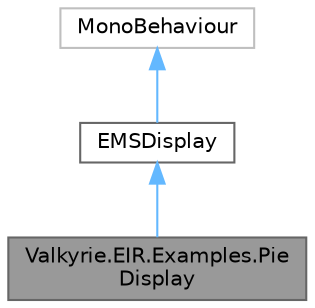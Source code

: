 digraph "Valkyrie.EIR.Examples.PieDisplay"
{
 // LATEX_PDF_SIZE
  bgcolor="transparent";
  edge [fontname=Helvetica,fontsize=10,labelfontname=Helvetica,labelfontsize=10];
  node [fontname=Helvetica,fontsize=10,shape=box,height=0.2,width=0.4];
  Node1 [id="Node000001",label="Valkyrie.EIR.Examples.Pie\lDisplay",height=0.2,width=0.4,color="gray40", fillcolor="grey60", style="filled", fontcolor="black",tooltip="Overrides EMSDisplay example and visualises as a pie."];
  Node2 -> Node1 [id="edge1_Node000001_Node000002",dir="back",color="steelblue1",style="solid",tooltip=" "];
  Node2 [id="Node000002",label="EMSDisplay",height=0.2,width=0.4,color="gray40", fillcolor="white", style="filled",URL="$d9/d99/class_valkyrie_1_1_e_i_r_1_1_examples_1_1_e_m_s_display.html",tooltip="Example visual output for EMS signal levels."];
  Node3 -> Node2 [id="edge2_Node000002_Node000003",dir="back",color="steelblue1",style="solid",tooltip=" "];
  Node3 [id="Node000003",label="MonoBehaviour",height=0.2,width=0.4,color="grey75", fillcolor="white", style="filled",tooltip=" "];
}
